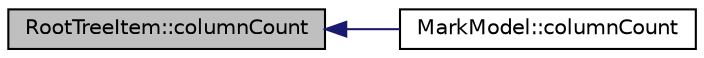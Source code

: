 digraph "RootTreeItem::columnCount"
{
  edge [fontname="Helvetica",fontsize="10",labelfontname="Helvetica",labelfontsize="10"];
  node [fontname="Helvetica",fontsize="10",shape=record];
  rankdir="LR";
  Node3 [label="RootTreeItem::columnCount",height=0.2,width=0.4,color="black", fillcolor="grey75", style="filled", fontcolor="black"];
  Node3 -> Node4 [dir="back",color="midnightblue",fontsize="10",style="solid",fontname="Helvetica"];
  Node4 [label="MarkModel::columnCount",height=0.2,width=0.4,color="black", fillcolor="white", style="filled",URL="$class_mark_model.html#ac8f333311a34cb94c3c2da5e88adbc8b",tooltip="Reimplemented from QAbstractItemModel::columnCount(const QModelIndex & parent) const. "];
}
